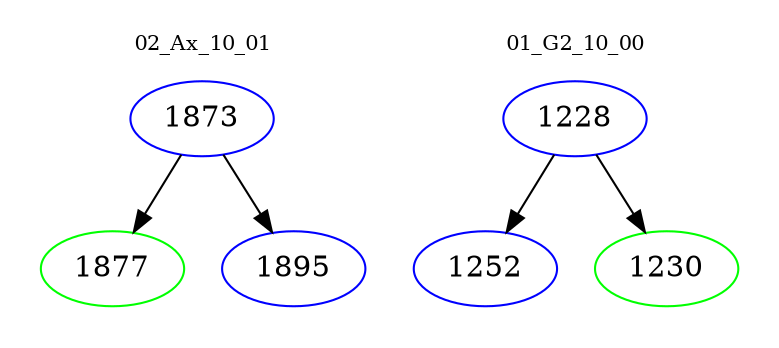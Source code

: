 digraph{
subgraph cluster_0 {
color = white
label = "02_Ax_10_01";
fontsize=10;
T0_1873 [label="1873", color="blue"]
T0_1873 -> T0_1877 [color="black"]
T0_1877 [label="1877", color="green"]
T0_1873 -> T0_1895 [color="black"]
T0_1895 [label="1895", color="blue"]
}
subgraph cluster_1 {
color = white
label = "01_G2_10_00";
fontsize=10;
T1_1228 [label="1228", color="blue"]
T1_1228 -> T1_1252 [color="black"]
T1_1252 [label="1252", color="blue"]
T1_1228 -> T1_1230 [color="black"]
T1_1230 [label="1230", color="green"]
}
}
